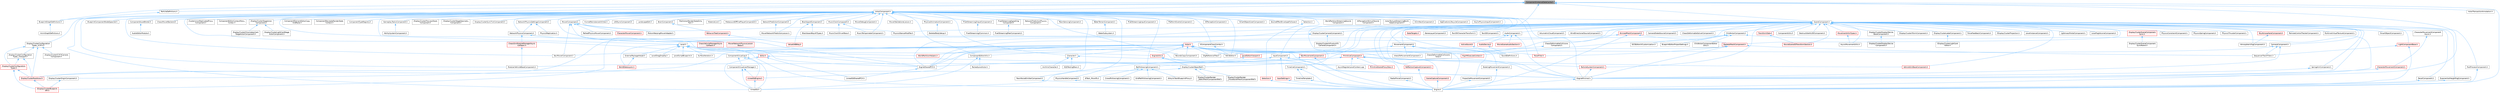 digraph "ComponentInstanceDataCache.h"
{
 // INTERACTIVE_SVG=YES
 // LATEX_PDF_SIZE
  bgcolor="transparent";
  edge [fontname=Helvetica,fontsize=10,labelfontname=Helvetica,labelfontsize=10];
  node [fontname=Helvetica,fontsize=10,shape=box,height=0.2,width=0.4];
  Node1 [id="Node000001",label="ComponentInstanceDataCache.h",height=0.2,width=0.4,color="gray40", fillcolor="grey60", style="filled", fontcolor="black",tooltip=" "];
  Node1 -> Node2 [id="edge1_Node000001_Node000002",dir="back",color="steelblue1",style="solid",tooltip=" "];
  Node2 [id="Node000002",label="ActorComponent.h",height=0.2,width=0.4,color="grey40", fillcolor="white", style="filled",URL="$da/db1/ActorComponent_8h.html",tooltip=" "];
  Node2 -> Node3 [id="edge2_Node000002_Node000003",dir="back",color="steelblue1",style="solid",tooltip=" "];
  Node3 [id="Node000003",label="AIPerceptionComponent.h",height=0.2,width=0.4,color="grey40", fillcolor="white", style="filled",URL="$d6/d0a/AIPerceptionComponent_8h.html",tooltip=" "];
  Node2 -> Node4 [id="edge3_Node000002_Node000004",dir="back",color="steelblue1",style="solid",tooltip=" "];
  Node4 [id="Node000004",label="AIPerceptionStimuliSource\lComponent.h",height=0.2,width=0.4,color="grey40", fillcolor="white", style="filled",URL="$df/da3/AIPerceptionStimuliSourceComponent_8h.html",tooltip=" "];
  Node2 -> Node5 [id="edge4_Node000002_Node000005",dir="back",color="steelblue1",style="solid",tooltip=" "];
  Node5 [id="Node000005",label="ActorTextureStreamingBuild\lDataComponent.h",height=0.2,width=0.4,color="grey40", fillcolor="white", style="filled",URL="$d2/d6d/ActorTextureStreamingBuildDataComponent_8h.html",tooltip=" "];
  Node2 -> Node6 [id="edge5_Node000002_Node000006",dir="back",color="steelblue1",style="solid",tooltip=" "];
  Node6 [id="Node000006",label="AnimNextComponent.h",height=0.2,width=0.4,color="grey40", fillcolor="white", style="filled",URL="$d2/d67/AnimNextComponent_8h.html",tooltip=" "];
  Node2 -> Node7 [id="edge6_Node000002_Node000007",dir="back",color="steelblue1",style="solid",tooltip=" "];
  Node7 [id="Node000007",label="ApplicationLifecycleComponent.h",height=0.2,width=0.4,color="grey40", fillcolor="white", style="filled",URL="$de/db6/ApplicationLifecycleComponent_8h.html",tooltip=" "];
  Node2 -> Node8 [id="edge7_Node000002_Node000008",dir="back",color="steelblue1",style="solid",tooltip=" "];
  Node8 [id="Node000008",label="AsyncPhysicsInputComponent.h",height=0.2,width=0.4,color="grey40", fillcolor="white", style="filled",URL="$da/d20/AsyncPhysicsInputComponent_8h.html",tooltip=" "];
  Node2 -> Node9 [id="edge8_Node000002_Node000009",dir="back",color="steelblue1",style="solid",tooltip=" "];
  Node9 [id="Node000009",label="BlackboardComponent.h",height=0.2,width=0.4,color="grey40", fillcolor="white", style="filled",URL="$d9/d2d/BlackboardComponent_8h.html",tooltip=" "];
  Node9 -> Node10 [id="edge9_Node000009_Node000010",dir="back",color="steelblue1",style="solid",tooltip=" "];
  Node10 [id="Node000010",label="BlackboardKeyAllTypes.h",height=0.2,width=0.4,color="grey40", fillcolor="white", style="filled",URL="$d5/d34/BlackboardKeyAllTypes_8h.html",tooltip=" "];
  Node9 -> Node11 [id="edge10_Node000009_Node000011",dir="back",color="steelblue1",style="solid",tooltip=" "];
  Node11 [id="Node000011",label="ValueOrBBKey.h",height=0.2,width=0.4,color="red", fillcolor="#FFF0F0", style="filled",URL="$d4/d32/ValueOrBBKey_8h.html",tooltip=" "];
  Node2 -> Node35 [id="edge11_Node000002_Node000035",dir="back",color="steelblue1",style="solid",tooltip=" "];
  Node35 [id="Node000035",label="BlueprintComponentNodeSpawner.h",height=0.2,width=0.4,color="grey40", fillcolor="white", style="filled",URL="$d2/d98/BlueprintComponentNodeSpawner_8h.html",tooltip=" "];
  Node2 -> Node36 [id="edge12_Node000002_Node000036",dir="back",color="steelblue1",style="solid",tooltip=" "];
  Node36 [id="Node000036",label="BlueprintGraphDefinitions.h",height=0.2,width=0.4,color="grey40", fillcolor="white", style="filled",URL="$d7/d5e/BlueprintGraphDefinitions_8h.html",tooltip=" "];
  Node36 -> Node37 [id="edge13_Node000036_Node000037",dir="back",color="steelblue1",style="solid",tooltip=" "];
  Node37 [id="Node000037",label="AnimGraphDefinitions.h",height=0.2,width=0.4,color="grey40", fillcolor="white", style="filled",URL="$d9/d78/AnimGraphDefinitions_8h.html",tooltip=" "];
  Node2 -> Node38 [id="edge14_Node000002_Node000038",dir="back",color="steelblue1",style="solid",tooltip=" "];
  Node38 [id="Node000038",label="BoundsCopyComponent.h",height=0.2,width=0.4,color="grey40", fillcolor="white", style="filled",URL="$d2/d10/BoundsCopyComponent_8h.html",tooltip=" "];
  Node2 -> Node39 [id="edge15_Node000002_Node000039",dir="back",color="steelblue1",style="solid",tooltip=" "];
  Node39 [id="Node000039",label="BrainComponent.h",height=0.2,width=0.4,color="grey40", fillcolor="white", style="filled",URL="$d6/dc0/BrainComponent_8h.html",tooltip=" "];
  Node39 -> Node40 [id="edge16_Node000039_Node000040",dir="back",color="steelblue1",style="solid",tooltip=" "];
  Node40 [id="Node000040",label="BehaviorTreeComponent.h",height=0.2,width=0.4,color="red", fillcolor="#FFF0F0", style="filled",URL="$dc/d7b/BehaviorTreeComponent_8h.html",tooltip=" "];
  Node40 -> Node11 [id="edge17_Node000040_Node000011",dir="back",color="steelblue1",style="solid",tooltip=" "];
  Node2 -> Node68 [id="edge18_Node000002_Node000068",dir="back",color="steelblue1",style="solid",tooltip=" "];
  Node68 [id="Node000068",label="ChaosMoverBackend.h",height=0.2,width=0.4,color="grey40", fillcolor="white", style="filled",URL="$de/d0f/ChaosMoverBackend_8h.html",tooltip=" "];
  Node2 -> Node69 [id="edge19_Node000002_Node000069",dir="back",color="steelblue1",style="solid",tooltip=" "];
  Node69 [id="Node000069",label="Character.h",height=0.2,width=0.4,color="grey40", fillcolor="white", style="filled",URL="$db/dc7/Character_8h.html",tooltip=" "];
  Node69 -> Node70 [id="edge20_Node000069_Node000070",dir="back",color="steelblue1",style="solid",tooltip=" "];
  Node70 [id="Node000070",label="ArchVisCharacter.h",height=0.2,width=0.4,color="grey40", fillcolor="white", style="filled",URL="$d3/d2b/ArchVisCharacter_8h.html",tooltip=" "];
  Node69 -> Node71 [id="edge21_Node000069_Node000071",dir="back",color="steelblue1",style="solid",tooltip=" "];
  Node71 [id="Node000071",label="EQSTestingPawn.h",height=0.2,width=0.4,color="grey40", fillcolor="white", style="filled",URL="$de/d48/EQSTestingPawn_8h.html",tooltip=" "];
  Node69 -> Node72 [id="edge22_Node000069_Node000072",dir="back",color="steelblue1",style="solid",tooltip=" "];
  Node72 [id="Node000072",label="EngineMinimal.h",height=0.2,width=0.4,color="grey40", fillcolor="white", style="filled",URL="$d0/d2c/EngineMinimal_8h.html",tooltip=" "];
  Node72 -> Node73 [id="edge23_Node000072_Node000073",dir="back",color="steelblue1",style="solid",tooltip=" "];
  Node73 [id="Node000073",label="Engine.h",height=0.2,width=0.4,color="grey40", fillcolor="white", style="filled",URL="$d1/d34/Public_2Engine_8h.html",tooltip=" "];
  Node2 -> Node74 [id="edge24_Node000002_Node000074",dir="back",color="steelblue1",style="solid",tooltip=" "];
  Node74 [id="Node000074",label="ClusterUnionReplicatedProxy\lComponent.h",height=0.2,width=0.4,color="grey40", fillcolor="white", style="filled",URL="$da/d2c/ClusterUnionReplicatedProxyComponent_8h.html",tooltip=" "];
  Node2 -> Node75 [id="edge25_Node000002_Node000075",dir="back",color="steelblue1",style="solid",tooltip=" "];
  Node75 [id="Node000075",label="ComponentAssetBroker.h",height=0.2,width=0.4,color="grey40", fillcolor="white", style="filled",URL="$da/ddd/ComponentAssetBroker_8h.html",tooltip=" "];
  Node75 -> Node76 [id="edge26_Node000075_Node000076",dir="back",color="steelblue1",style="solid",tooltip=" "];
  Node76 [id="Node000076",label="AudioEditorModule.h",height=0.2,width=0.4,color="grey40", fillcolor="white", style="filled",URL="$d4/d28/AudioEditorModule_8h.html",tooltip=" "];
  Node2 -> Node77 [id="edge27_Node000002_Node000077",dir="back",color="steelblue1",style="solid",tooltip=" "];
  Node77 [id="Node000077",label="ComponentEditorContextMenu\lContex.h",height=0.2,width=0.4,color="grey40", fillcolor="white", style="filled",URL="$db/d71/ComponentEditorContextMenuContex_8h.html",tooltip=" "];
  Node2 -> Node78 [id="edge28_Node000002_Node000078",dir="back",color="steelblue1",style="solid",tooltip=" "];
  Node78 [id="Node000078",label="ComponentEditorUtils.h",height=0.2,width=0.4,color="grey40", fillcolor="white", style="filled",URL="$d0/d4b/ComponentEditorUtils_8h.html",tooltip=" "];
  Node78 -> Node79 [id="edge29_Node000078_Node000079",dir="back",color="steelblue1",style="solid",tooltip=" "];
  Node79 [id="Node000079",label="PackedLevelActor.h",height=0.2,width=0.4,color="grey40", fillcolor="white", style="filled",URL="$d7/dfa/PackedLevelActor_8h.html",tooltip=" "];
  Node78 -> Node80 [id="edge30_Node000078_Node000080",dir="back",color="steelblue1",style="solid",tooltip=" "];
  Node80 [id="Node000080",label="UnrealEd.h",height=0.2,width=0.4,color="grey40", fillcolor="white", style="filled",URL="$d2/d5f/UnrealEd_8h.html",tooltip=" "];
  Node2 -> Node81 [id="edge31_Node000002_Node000081",dir="back",color="steelblue1",style="solid",tooltip=" "];
  Node81 [id="Node000081",label="ComponentElementEditorCopy\lAndPaste.h",height=0.2,width=0.4,color="grey40", fillcolor="white", style="filled",URL="$da/d37/ComponentElementEditorCopyAndPaste_8h.html",tooltip=" "];
  Node2 -> Node82 [id="edge32_Node000002_Node000082",dir="back",color="steelblue1",style="solid",tooltip=" "];
  Node82 [id="Node000082",label="ComponentRecreateRenderState\lContext.h",height=0.2,width=0.4,color="grey40", fillcolor="white", style="filled",URL="$de/dd0/ComponentRecreateRenderStateContext_8h.html",tooltip=" "];
  Node2 -> Node83 [id="edge33_Node000002_Node000083",dir="back",color="steelblue1",style="solid",tooltip=" "];
  Node83 [id="Node000083",label="ComponentTypeRegistry.h",height=0.2,width=0.4,color="grey40", fillcolor="white", style="filled",URL="$dd/d81/ComponentTypeRegistry_8h.html",tooltip=" "];
  Node2 -> Node84 [id="edge34_Node000002_Node000084",dir="back",color="steelblue1",style="solid",tooltip=" "];
  Node84 [id="Node000084",label="ComponentVisualizer.h",height=0.2,width=0.4,color="grey40", fillcolor="white", style="filled",URL="$d3/d9b/ComponentVisualizer_8h.html",tooltip=" "];
  Node84 -> Node85 [id="edge35_Node000084_Node000085",dir="back",color="steelblue1",style="solid",tooltip=" "];
  Node85 [id="Node000085",label="ComponentVisualizerManager.h",height=0.2,width=0.4,color="grey40", fillcolor="white", style="filled",URL="$d5/d81/ComponentVisualizerManager_8h.html",tooltip=" "];
  Node85 -> Node80 [id="edge36_Node000085_Node000080",dir="back",color="steelblue1",style="solid",tooltip=" "];
  Node85 -> Node86 [id="edge37_Node000085_Node000086",dir="back",color="steelblue1",style="solid",tooltip=" "];
  Node86 [id="Node000086",label="UnrealEdEngine.h",height=0.2,width=0.4,color="red", fillcolor="#FFF0F0", style="filled",URL="$d2/d51/UnrealEdEngine_8h.html",tooltip=" "];
  Node86 -> Node80 [id="edge38_Node000086_Node000080",dir="back",color="steelblue1",style="solid",tooltip=" "];
  Node84 -> Node80 [id="edge39_Node000084_Node000080",dir="back",color="steelblue1",style="solid",tooltip=" "];
  Node84 -> Node86 [id="edge40_Node000084_Node000086",dir="back",color="steelblue1",style="solid",tooltip=" "];
  Node2 -> Node88 [id="edge41_Node000002_Node000088",dir="back",color="steelblue1",style="solid",tooltip=" "];
  Node88 [id="Node000088",label="DisplayClusterConfiguration\lTypes_ICVFX.h",height=0.2,width=0.4,color="grey40", fillcolor="white", style="filled",URL="$d3/dc4/DisplayClusterConfigurationTypes__ICVFX_8h.html",tooltip=" "];
  Node88 -> Node89 [id="edge42_Node000088_Node000089",dir="back",color="steelblue1",style="solid",tooltip=" "];
  Node89 [id="Node000089",label="DisplayClusterConfiguration\lTypes.h",height=0.2,width=0.4,color="red", fillcolor="#FFF0F0", style="filled",URL="$d5/dc6/DisplayClusterConfigurationTypes_8h.html",tooltip=" "];
  Node89 -> Node94 [id="edge43_Node000089_Node000094",dir="back",color="steelblue1",style="solid",tooltip=" "];
  Node94 [id="Node000094",label="DisplayClusterRootActor.h",height=0.2,width=0.4,color="red", fillcolor="#FFF0F0", style="filled",URL="$d0/d41/DisplayClusterRootActor_8h.html",tooltip=" "];
  Node94 -> Node97 [id="edge44_Node000094_Node000097",dir="back",color="steelblue1",style="solid",tooltip=" "];
  Node97 [id="Node000097",label="IDisplayClusterBlueprint\lAPI.h",height=0.2,width=0.4,color="red", fillcolor="#FFF0F0", style="filled",URL="$d6/dd6/IDisplayClusterBlueprintAPI_8h.html",tooltip=" "];
  Node89 -> Node97 [id="edge45_Node000089_Node000097",dir="back",color="steelblue1",style="solid",tooltip=" "];
  Node88 -> Node99 [id="edge46_Node000088_Node000099",dir="back",color="steelblue1",style="solid",tooltip=" "];
  Node99 [id="Node000099",label="DisplayClusterConfiguration\lTypes_Viewport.h",height=0.2,width=0.4,color="grey40", fillcolor="white", style="filled",URL="$d1/d6b/DisplayClusterConfigurationTypes__Viewport_8h.html",tooltip=" "];
  Node99 -> Node89 [id="edge47_Node000099_Node000089",dir="back",color="steelblue1",style="solid",tooltip=" "];
  Node99 -> Node94 [id="edge48_Node000099_Node000094",dir="back",color="steelblue1",style="solid",tooltip=" "];
  Node88 -> Node100 [id="edge49_Node000088_Node000100",dir="back",color="steelblue1",style="solid",tooltip=" "];
  Node100 [id="Node000100",label="DisplayClusterICVFXCamera\lComponent.h",height=0.2,width=0.4,color="grey40", fillcolor="white", style="filled",URL="$d9/de0/DisplayClusterICVFXCameraComponent_8h.html",tooltip=" "];
  Node88 -> Node94 [id="edge50_Node000088_Node000094",dir="back",color="steelblue1",style="solid",tooltip=" "];
  Node2 -> Node101 [id="edge51_Node000002_Node000101",dir="back",color="steelblue1",style="solid",tooltip=" "];
  Node101 [id="Node000101",label="DisplayClusterPreviewShare\lComponent.h",height=0.2,width=0.4,color="grey40", fillcolor="white", style="filled",URL="$d0/d2c/DisplayClusterPreviewShareComponent_8h.html",tooltip=" "];
  Node2 -> Node102 [id="edge52_Node000002_Node000102",dir="back",color="steelblue1",style="solid",tooltip=" "];
  Node102 [id="Node000102",label="DisplayClusterStageActor\lComponent.h",height=0.2,width=0.4,color="grey40", fillcolor="white", style="filled",URL="$d6/d98/DisplayClusterStageActorComponent_8h.html",tooltip=" "];
  Node102 -> Node103 [id="edge53_Node000102_Node000103",dir="back",color="steelblue1",style="solid",tooltip=" "];
  Node103 [id="Node000103",label="DisplayClusterChromakeyCard\lStageActorComponent.h",height=0.2,width=0.4,color="grey40", fillcolor="white", style="filled",URL="$db/dbc/DisplayClusterChromakeyCardStageActorComponent_8h.html",tooltip=" "];
  Node102 -> Node104 [id="edge54_Node000102_Node000104",dir="back",color="steelblue1",style="solid",tooltip=" "];
  Node104 [id="Node000104",label="DisplayClusterLightCardStage\lActorComponent.h",height=0.2,width=0.4,color="grey40", fillcolor="white", style="filled",URL="$d0/db9/DisplayClusterLightCardStageActorComponent_8h.html",tooltip=" "];
  Node2 -> Node105 [id="edge55_Node000002_Node000105",dir="back",color="steelblue1",style="solid",tooltip=" "];
  Node105 [id="Node000105",label="DisplayClusterStageGeometry\lComponent.h",height=0.2,width=0.4,color="grey40", fillcolor="white", style="filled",URL="$d2/df3/DisplayClusterStageGeometryComponent_8h.html",tooltip=" "];
  Node2 -> Node106 [id="edge56_Node000002_Node000106",dir="back",color="steelblue1",style="solid",tooltip=" "];
  Node106 [id="Node000106",label="DisplayClusterSyncTickComponent.h",height=0.2,width=0.4,color="grey40", fillcolor="white", style="filled",URL="$d5/d00/DisplayClusterSyncTickComponent_8h.html",tooltip=" "];
  Node2 -> Node107 [id="edge57_Node000002_Node000107",dir="back",color="steelblue1",style="solid",tooltip=" "];
  Node107 [id="Node000107",label="DlgReferenceTree.h",height=0.2,width=0.4,color="grey40", fillcolor="white", style="filled",URL="$db/dd3/DlgReferenceTree_8h.html",tooltip=" "];
  Node2 -> Node72 [id="edge58_Node000002_Node000072",dir="back",color="steelblue1",style="solid",tooltip=" "];
  Node2 -> Node108 [id="edge59_Node000002_Node000108",dir="back",color="steelblue1",style="solid",tooltip=" "];
  Node108 [id="Node000108",label="EngineSharedPCH.h",height=0.2,width=0.4,color="grey40", fillcolor="white", style="filled",URL="$dc/dbb/EngineSharedPCH_8h.html",tooltip=" "];
  Node108 -> Node109 [id="edge60_Node000108_Node000109",dir="back",color="steelblue1",style="solid",tooltip=" "];
  Node109 [id="Node000109",label="UnrealEdSharedPCH.h",height=0.2,width=0.4,color="grey40", fillcolor="white", style="filled",URL="$d1/de6/UnrealEdSharedPCH_8h.html",tooltip=" "];
  Node2 -> Node110 [id="edge61_Node000002_Node000110",dir="back",color="steelblue1",style="solid",tooltip=" "];
  Node110 [id="Node000110",label="GameplayTasksComponent.h",height=0.2,width=0.4,color="grey40", fillcolor="white", style="filled",URL="$d6/d36/GameplayTasksComponent_8h.html",tooltip=" "];
  Node110 -> Node111 [id="edge62_Node000110_Node000111",dir="back",color="steelblue1",style="solid",tooltip=" "];
  Node111 [id="Node000111",label="AbilitySystemComponent.h",height=0.2,width=0.4,color="grey40", fillcolor="white", style="filled",URL="$d0/da3/AbilitySystemComponent_8h.html",tooltip=" "];
  Node2 -> Node112 [id="edge63_Node000002_Node000112",dir="back",color="steelblue1",style="solid",tooltip=" "];
  Node112 [id="Node000112",label="InputComponent.h",height=0.2,width=0.4,color="grey40", fillcolor="white", style="filled",URL="$d4/de7/InputComponent_8h.html",tooltip=" "];
  Node112 -> Node72 [id="edge64_Node000112_Node000072",dir="back",color="steelblue1",style="solid",tooltip=" "];
  Node112 -> Node108 [id="edge65_Node000112_Node000108",dir="back",color="steelblue1",style="solid",tooltip=" "];
  Node112 -> Node113 [id="edge66_Node000112_Node000113",dir="back",color="steelblue1",style="solid",tooltip=" "];
  Node113 [id="Node000113",label="InputSettings.h",height=0.2,width=0.4,color="red", fillcolor="#FFF0F0", style="filled",URL="$da/d88/InputSettings_8h.html",tooltip=" "];
  Node113 -> Node73 [id="edge67_Node000113_Node000073",dir="back",color="steelblue1",style="solid",tooltip=" "];
  Node2 -> Node116 [id="edge68_Node000002_Node000116",dir="back",color="steelblue1",style="solid",tooltip=" "];
  Node116 [id="Node000116",label="KismetReinstanceUtilities.h",height=0.2,width=0.4,color="grey40", fillcolor="white", style="filled",URL="$d4/dae/KismetReinstanceUtilities_8h.html",tooltip=" "];
  Node2 -> Node117 [id="edge69_Node000002_Node000117",dir="back",color="steelblue1",style="solid",tooltip=" "];
  Node117 [id="Node000117",label="LODSyncComponent.h",height=0.2,width=0.4,color="grey40", fillcolor="white", style="filled",URL="$d0/dbf/LODSyncComponent_8h.html",tooltip=" "];
  Node2 -> Node118 [id="edge70_Node000002_Node000118",dir="back",color="steelblue1",style="solid",tooltip=" "];
  Node118 [id="Node000118",label="LandscapeEdit.h",height=0.2,width=0.4,color="grey40", fillcolor="white", style="filled",URL="$df/d61/LandscapeEdit_8h.html",tooltip=" "];
  Node2 -> Node119 [id="edge71_Node000002_Node000119",dir="back",color="steelblue1",style="solid",tooltip=" "];
  Node119 [id="Node000119",label="Level.h",height=0.2,width=0.4,color="grey40", fillcolor="white", style="filled",URL="$d9/da2/Level_8h.html",tooltip=" "];
  Node119 -> Node120 [id="edge72_Node000119_Node000120",dir="back",color="steelblue1",style="solid",tooltip=" "];
  Node120 [id="Node000120",label="AsyncRegisterLevelContext.cpp",height=0.2,width=0.4,color="grey40", fillcolor="white", style="filled",URL="$da/df8/AsyncRegisterLevelContext_8cpp.html",tooltip=" "];
  Node119 -> Node121 [id="edge73_Node000119_Node000121",dir="back",color="steelblue1",style="solid",tooltip=" "];
  Node121 [id="Node000121",label="Editor.h",height=0.2,width=0.4,color="red", fillcolor="#FFF0F0", style="filled",URL="$de/d6e/Editor_8h.html",tooltip=" "];
  Node121 -> Node218 [id="edge74_Node000121_Node000218",dir="back",color="steelblue1",style="solid",tooltip=" "];
  Node218 [id="Node000218",label="DisplayClusterObjectRef.h",height=0.2,width=0.4,color="grey40", fillcolor="white", style="filled",URL="$d9/d87/DisplayClusterObjectRef_8h.html",tooltip=" "];
  Node218 -> Node219 [id="edge75_Node000218_Node000219",dir="back",color="steelblue1",style="solid",tooltip=" "];
  Node219 [id="Node000219",label="DisplayClusterRender\l_ProceduralMeshComponentRef.h",height=0.2,width=0.4,color="grey40", fillcolor="white", style="filled",URL="$da/dbe/DisplayClusterRender__ProceduralMeshComponentRef_8h.html",tooltip=" "];
  Node218 -> Node220 [id="edge76_Node000218_Node000220",dir="back",color="steelblue1",style="solid",tooltip=" "];
  Node220 [id="Node000220",label="DisplayClusterRender\l_StaticMeshComponentRef.h",height=0.2,width=0.4,color="grey40", fillcolor="white", style="filled",URL="$dd/d84/DisplayClusterRender__StaticMeshComponentRef_8h.html",tooltip=" "];
  Node218 -> Node94 [id="edge77_Node000218_Node000094",dir="back",color="steelblue1",style="solid",tooltip=" "];
  Node121 -> Node80 [id="edge78_Node000121_Node000080",dir="back",color="steelblue1",style="solid",tooltip=" "];
  Node121 -> Node109 [id="edge79_Node000121_Node000109",dir="back",color="steelblue1",style="solid",tooltip=" "];
  Node119 -> Node73 [id="edge80_Node000119_Node000073",dir="back",color="steelblue1",style="solid",tooltip=" "];
  Node119 -> Node108 [id="edge81_Node000119_Node000108",dir="back",color="steelblue1",style="solid",tooltip=" "];
  Node119 -> Node348 [id="edge82_Node000119_Node000348",dir="back",color="steelblue1",style="solid",tooltip=" "];
  Node348 [id="Node000348",label="EngineUtils.h",height=0.2,width=0.4,color="red", fillcolor="#FFF0F0", style="filled",URL="$d4/d61/EngineUtils_8h.html",tooltip=" "];
  Node348 -> Node218 [id="edge83_Node000348_Node000218",dir="back",color="steelblue1",style="solid",tooltip=" "];
  Node348 -> Node73 [id="edge84_Node000348_Node000073",dir="back",color="steelblue1",style="solid",tooltip=" "];
  Node119 -> Node355 [id="edge85_Node000119_Node000355",dir="back",color="steelblue1",style="solid",tooltip=" "];
  Node355 [id="Node000355",label="ExternalPackageHelper.h",height=0.2,width=0.4,color="grey40", fillcolor="white", style="filled",URL="$d3/d2f/ExternalPackageHelper_8h.html",tooltip=" "];
  Node355 -> Node356 [id="edge86_Node000355_Node000356",dir="back",color="steelblue1",style="solid",tooltip=" "];
  Node356 [id="Node000356",label="WorldDataLayers.h",height=0.2,width=0.4,color="red", fillcolor="#FFF0F0", style="filled",URL="$d1/d1d/WorldDataLayers_8h.html",tooltip=" "];
  Node119 -> Node357 [id="edge87_Node000119_Node000357",dir="back",color="steelblue1",style="solid",tooltip=" "];
  Node357 [id="Node000357",label="LevelDragDropOp.h",height=0.2,width=0.4,color="grey40", fillcolor="white", style="filled",URL="$dc/da5/LevelDragDropOp_8h.html",tooltip=" "];
  Node119 -> Node358 [id="edge88_Node000119_Node000358",dir="back",color="steelblue1",style="solid",tooltip=" "];
  Node358 [id="Node000358",label="LevelScriptBlueprint.h",height=0.2,width=0.4,color="grey40", fillcolor="white", style="filled",URL="$da/dfb/LevelScriptBlueprint_8h.html",tooltip=" "];
  Node119 -> Node359 [id="edge89_Node000119_Node000359",dir="back",color="steelblue1",style="solid",tooltip=" "];
  Node359 [id="Node000359",label="PrimitiveSceneProxyDesc.h",height=0.2,width=0.4,color="red", fillcolor="#FFF0F0", style="filled",URL="$d8/d20/PrimitiveSceneProxyDesc_8h.html",tooltip=" "];
  Node119 -> Node370 [id="edge90_Node000119_Node000370",dir="back",color="steelblue1",style="solid",tooltip=" "];
  Node370 [id="Node000370",label="SurfaceIterators.h",height=0.2,width=0.4,color="grey40", fillcolor="white", style="filled",URL="$da/de6/SurfaceIterators_8h.html",tooltip=" "];
  Node119 -> Node356 [id="edge91_Node000119_Node000356",dir="back",color="steelblue1",style="solid",tooltip=" "];
  Node119 -> Node371 [id="edge92_Node000119_Node000371",dir="back",color="steelblue1",style="solid",tooltip=" "];
  Node371 [id="Node000371",label="WorldPartitionHelpers.h",height=0.2,width=0.4,color="red", fillcolor="#FFF0F0", style="filled",URL="$d9/dff/WorldPartitionHelpers_8h.html",tooltip=" "];
  Node2 -> Node373 [id="edge93_Node000002_Node000373",dir="back",color="steelblue1",style="solid",tooltip=" "];
  Node373 [id="Node000373",label="MarkActorRenderStateDirty\lTask.h",height=0.2,width=0.4,color="grey40", fillcolor="white", style="filled",URL="$d0/d61/MarkActorRenderStateDirtyTask_8h.html",tooltip=" "];
  Node2 -> Node374 [id="edge94_Node000002_Node000374",dir="back",color="steelblue1",style="solid",tooltip=" "];
  Node374 [id="Node000374",label="MaterialList.h",height=0.2,width=0.4,color="grey40", fillcolor="white", style="filled",URL="$df/d0c/MaterialList_8h.html",tooltip=" "];
  Node2 -> Node375 [id="edge95_Node000002_Node000375",dir="back",color="steelblue1",style="solid",tooltip=" "];
  Node375 [id="Node000375",label="MetasoundOfflinePlayerComponent.h",height=0.2,width=0.4,color="grey40", fillcolor="white", style="filled",URL="$d8/d8f/MetasoundOfflinePlayerComponent_8h.html",tooltip=" "];
  Node2 -> Node376 [id="edge96_Node000002_Node000376",dir="back",color="steelblue1",style="solid",tooltip=" "];
  Node376 [id="Node000376",label="ModularVehicleBaseComponent.h",height=0.2,width=0.4,color="grey40", fillcolor="white", style="filled",URL="$d3/dc7/ModularVehicleBaseComponent_8h.html",tooltip=" "];
  Node2 -> Node377 [id="edge97_Node000002_Node000377",dir="back",color="steelblue1",style="solid",tooltip=" "];
  Node377 [id="Node000377",label="MovementComponent.h",height=0.2,width=0.4,color="grey40", fillcolor="white", style="filled",URL="$dd/dc8/MovementComponent_8h.html",tooltip=" "];
  Node377 -> Node73 [id="edge98_Node000377_Node000073",dir="back",color="steelblue1",style="solid",tooltip=" "];
  Node377 -> Node378 [id="edge99_Node000377_Node000378",dir="back",color="steelblue1",style="solid",tooltip=" "];
  Node378 [id="Node000378",label="InterpToMovementComponent.h",height=0.2,width=0.4,color="grey40", fillcolor="white", style="filled",URL="$db/d5e/InterpToMovementComponent_8h.html",tooltip=" "];
  Node377 -> Node379 [id="edge100_Node000377_Node000379",dir="back",color="steelblue1",style="solid",tooltip=" "];
  Node379 [id="Node000379",label="NavMovementComponent.h",height=0.2,width=0.4,color="red", fillcolor="#FFF0F0", style="filled",URL="$de/d97/NavMovementComponent_8h.html",tooltip=" "];
  Node379 -> Node73 [id="edge101_Node000379_Node000073",dir="back",color="steelblue1",style="solid",tooltip=" "];
  Node379 -> Node380 [id="edge102_Node000379_Node000380",dir="back",color="steelblue1",style="solid",tooltip=" "];
  Node380 [id="Node000380",label="PathFollowingComponent.h",height=0.2,width=0.4,color="grey40", fillcolor="white", style="filled",URL="$d5/d0b/PathFollowingComponent_8h.html",tooltip=" "];
  Node380 -> Node381 [id="edge103_Node000380_Node000381",dir="back",color="steelblue1",style="solid",tooltip=" "];
  Node381 [id="Node000381",label="AIAsyncTaskBlueprintProxy.h",height=0.2,width=0.4,color="grey40", fillcolor="white", style="filled",URL="$db/d07/AIAsyncTaskBlueprintProxy_8h.html",tooltip=" "];
  Node380 -> Node382 [id="edge104_Node000380_Node000382",dir="back",color="steelblue1",style="solid",tooltip=" "];
  Node382 [id="Node000382",label="AITask_MoveTo.h",height=0.2,width=0.4,color="grey40", fillcolor="white", style="filled",URL="$d4/dc4/AITask__MoveTo_8h.html",tooltip=" "];
  Node380 -> Node383 [id="edge105_Node000380_Node000383",dir="back",color="steelblue1",style="solid",tooltip=" "];
  Node383 [id="Node000383",label="CrowdFollowingComponent.h",height=0.2,width=0.4,color="grey40", fillcolor="white", style="filled",URL="$db/d23/CrowdFollowingComponent_8h.html",tooltip=" "];
  Node380 -> Node384 [id="edge106_Node000380_Node000384",dir="back",color="steelblue1",style="solid",tooltip=" "];
  Node384 [id="Node000384",label="GridPathFollowingComponent.h",height=0.2,width=0.4,color="grey40", fillcolor="white", style="filled",URL="$d9/d84/GridPathFollowingComponent_8h.html",tooltip=" "];
  Node377 -> Node402 [id="edge107_Node000377_Node000402",dir="back",color="steelblue1",style="solid",tooltip=" "];
  Node402 [id="Node000402",label="ProjectileMovementComponent.h",height=0.2,width=0.4,color="grey40", fillcolor="white", style="filled",URL="$dd/d2f/ProjectileMovementComponent_8h.html",tooltip=" "];
  Node402 -> Node73 [id="edge108_Node000402_Node000073",dir="back",color="steelblue1",style="solid",tooltip=" "];
  Node377 -> Node403 [id="edge109_Node000377_Node000403",dir="back",color="steelblue1",style="solid",tooltip=" "];
  Node403 [id="Node000403",label="RotatingMovementComponent.h",height=0.2,width=0.4,color="grey40", fillcolor="white", style="filled",URL="$da/db6/RotatingMovementComponent_8h.html",tooltip=" "];
  Node403 -> Node73 [id="edge110_Node000403_Node000073",dir="back",color="steelblue1",style="solid",tooltip=" "];
  Node2 -> Node404 [id="edge111_Node000002_Node000404",dir="back",color="steelblue1",style="solid",tooltip=" "];
  Node404 [id="Node000404",label="MoverComponent.h",height=0.2,width=0.4,color="grey40", fillcolor="white", style="filled",URL="$dc/d95/MoverComponent_8h.html",tooltip=" "];
  Node404 -> Node405 [id="edge112_Node000404_Node000405",dir="back",color="steelblue1",style="solid",tooltip=" "];
  Node405 [id="Node000405",label="CharacterMoverComponent.h",height=0.2,width=0.4,color="red", fillcolor="#FFF0F0", style="filled",URL="$d2/d92/CharacterMoverComponent_8h.html",tooltip=" "];
  Node404 -> Node408 [id="edge113_Node000404_Node000408",dir="back",color="steelblue1",style="solid",tooltip=" "];
  Node408 [id="Node000408",label="MotionWarpingMoverAdapter.h",height=0.2,width=0.4,color="grey40", fillcolor="white", style="filled",URL="$d2/dbb/MotionWarpingMoverAdapter_8h.html",tooltip=" "];
  Node404 -> Node399 [id="edge114_Node000404_Node000399",dir="back",color="steelblue1",style="solid",tooltip=" "];
  Node399 [id="Node000399",label="MoverNetworkPhysicsLiaison\lBase.h",height=0.2,width=0.4,color="red", fillcolor="#FFF0F0", style="filled",URL="$d6/d54/MoverNetworkPhysicsLiaisonBase_8h.html",tooltip=" "];
  Node404 -> Node409 [id="edge115_Node000404_Node000409",dir="back",color="steelblue1",style="solid",tooltip=" "];
  Node409 [id="Node000409",label="NavMoverComponent.h",height=0.2,width=0.4,color="grey40", fillcolor="white", style="filled",URL="$df/dbc/NavMoverComponent_8h.html",tooltip=" "];
  Node404 -> Node410 [id="edge116_Node000404_Node000410",dir="back",color="steelblue1",style="solid",tooltip=" "];
  Node410 [id="Node000410",label="PathedPhysicsMoverComponent.h",height=0.2,width=0.4,color="grey40", fillcolor="white", style="filled",URL="$d2/dea/PathedPhysicsMoverComponent_8h.html",tooltip=" "];
  Node404 -> Node411 [id="edge117_Node000404_Node000411",dir="back",color="steelblue1",style="solid",tooltip=" "];
  Node411 [id="Node000411",label="PhysicsStanceModifier.h",height=0.2,width=0.4,color="grey40", fillcolor="white", style="filled",URL="$dc/d04/PhysicsStanceModifier_8h.html",tooltip=" "];
  Node2 -> Node412 [id="edge118_Node000002_Node000412",dir="back",color="steelblue1",style="solid",tooltip=" "];
  Node412 [id="Node000412",label="MoverDebugComponent.h",height=0.2,width=0.4,color="grey40", fillcolor="white", style="filled",URL="$d8/d6c/MoverDebugComponent_8h.html",tooltip=" "];
  Node2 -> Node413 [id="edge119_Node000002_Node000413",dir="back",color="steelblue1",style="solid",tooltip=" "];
  Node413 [id="Node000413",label="MoverNetworkPredictionLiaison.h",height=0.2,width=0.4,color="grey40", fillcolor="white", style="filled",URL="$d3/da4/MoverNetworkPredictionLiaison_8h.html",tooltip=" "];
  Node2 -> Node414 [id="edge120_Node000002_Node000414",dir="back",color="steelblue1",style="solid",tooltip=" "];
  Node414 [id="Node000414",label="MoverStandaloneLiaison.h",height=0.2,width=0.4,color="grey40", fillcolor="white", style="filled",URL="$dd/d84/MoverStandaloneLiaison_8h.html",tooltip=" "];
  Node2 -> Node415 [id="edge121_Node000002_Node000415",dir="back",color="steelblue1",style="solid",tooltip=" "];
  Node415 [id="Node000415",label="MusicClockComponent.h",height=0.2,width=0.4,color="grey40", fillcolor="white", style="filled",URL="$dc/dd9/MusicClockComponent_8h.html",tooltip=" "];
  Node415 -> Node416 [id="edge122_Node000415_Node000416",dir="back",color="steelblue1",style="solid",tooltip=" "];
  Node416 [id="Node000416",label="MusicClockDriverBase.h",height=0.2,width=0.4,color="grey40", fillcolor="white", style="filled",URL="$d5/d9a/MusicClockDriverBase_8h.html",tooltip=" "];
  Node415 -> Node417 [id="edge123_Node000415_Node000417",dir="back",color="steelblue1",style="solid",tooltip=" "];
  Node417 [id="Node000417",label="MusicTempometerComponent.h",height=0.2,width=0.4,color="grey40", fillcolor="white", style="filled",URL="$d9/ddf/MusicTempometerComponent_8h.html",tooltip=" "];
  Node2 -> Node417 [id="edge124_Node000002_Node000417",dir="back",color="steelblue1",style="solid",tooltip=" "];
  Node2 -> Node409 [id="edge125_Node000002_Node000409",dir="back",color="steelblue1",style="solid",tooltip=" "];
  Node2 -> Node392 [id="edge126_Node000002_Node000392",dir="back",color="steelblue1",style="solid",tooltip=" "];
  Node392 [id="Node000392",label="NetworkPhysicsComponent.h",height=0.2,width=0.4,color="grey40", fillcolor="white", style="filled",URL="$d5/dcb/NetworkPhysicsComponent_8h.html",tooltip=" "];
  Node392 -> Node393 [id="edge127_Node000392_Node000393",dir="back",color="steelblue1",style="solid",tooltip=" "];
  Node393 [id="Node000393",label="ChaosSimModuleManagerAsync\lCallback.h",height=0.2,width=0.4,color="red", fillcolor="#FFF0F0", style="filled",URL="$d7/dd0/ChaosSimModuleManagerAsyncCallback_8h.html",tooltip=" "];
  Node393 -> Node376 [id="edge128_Node000393_Node000376",dir="back",color="steelblue1",style="solid",tooltip=" "];
  Node392 -> Node397 [id="edge129_Node000392_Node000397",dir="back",color="steelblue1",style="solid",tooltip=" "];
  Node397 [id="Node000397",label="ChaosVehicleManagerAsync\lCallback.h",height=0.2,width=0.4,color="red", fillcolor="#FFF0F0", style="filled",URL="$d4/dea/ChaosVehicleManagerAsyncCallback_8h.html",tooltip=" "];
  Node392 -> Node399 [id="edge130_Node000392_Node000399",dir="back",color="steelblue1",style="solid",tooltip=" "];
  Node2 -> Node418 [id="edge131_Node000002_Node000418",dir="back",color="steelblue1",style="solid",tooltip=" "];
  Node418 [id="Node000418",label="NetworkPhysicsSettingsComponent.h",height=0.2,width=0.4,color="grey40", fillcolor="white", style="filled",URL="$dc/dea/NetworkPhysicsSettingsComponent_8h.html",tooltip=" "];
  Node418 -> Node392 [id="edge132_Node000418_Node000392",dir="back",color="steelblue1",style="solid",tooltip=" "];
  Node418 -> Node419 [id="edge133_Node000418_Node000419",dir="back",color="steelblue1",style="solid",tooltip=" "];
  Node419 [id="Node000419",label="PhysicsReplication.h",height=0.2,width=0.4,color="grey40", fillcolor="white", style="filled",URL="$dc/d56/PhysicsReplication_8h.html",tooltip=" "];
  Node2 -> Node420 [id="edge134_Node000002_Node000420",dir="back",color="steelblue1",style="solid",tooltip=" "];
  Node420 [id="Node000420",label="NetworkPredictionComponent.h",height=0.2,width=0.4,color="grey40", fillcolor="white", style="filled",URL="$d9/d97/NetworkPredictionComponent_8h.html",tooltip=" "];
  Node420 -> Node413 [id="edge135_Node000420_Node000413",dir="back",color="steelblue1",style="solid",tooltip=" "];
  Node2 -> Node421 [id="edge136_Node000002_Node000421",dir="back",color="steelblue1",style="solid",tooltip=" "];
  Node421 [id="Node000421",label="NetworkPredictionPhysics\lComponent.h",height=0.2,width=0.4,color="grey40", fillcolor="white", style="filled",URL="$d1/d6b/NetworkPredictionPhysicsComponent_8h.html",tooltip=" "];
  Node2 -> Node380 [id="edge137_Node000002_Node000380",dir="back",color="steelblue1",style="solid",tooltip=" "];
  Node2 -> Node422 [id="edge138_Node000002_Node000422",dir="back",color="steelblue1",style="solid",tooltip=" "];
  Node422 [id="Node000422",label="PawnNoiseEmitterComponent.h",height=0.2,width=0.4,color="grey40", fillcolor="white", style="filled",URL="$de/d71/PawnNoiseEmitterComponent_8h.html",tooltip=" "];
  Node422 -> Node73 [id="edge139_Node000422_Node000073",dir="back",color="steelblue1",style="solid",tooltip=" "];
  Node2 -> Node423 [id="edge140_Node000002_Node000423",dir="back",color="steelblue1",style="solid",tooltip=" "];
  Node423 [id="Node000423",label="PawnSensingComponent.h",height=0.2,width=0.4,color="grey40", fillcolor="white", style="filled",URL="$d0/d30/PawnSensingComponent_8h.html",tooltip=" "];
  Node2 -> Node424 [id="edge141_Node000002_Node000424",dir="back",color="steelblue1",style="solid",tooltip=" "];
  Node424 [id="Node000424",label="PhysicalAnimationComponent.h",height=0.2,width=0.4,color="grey40", fillcolor="white", style="filled",URL="$de/d7f/PhysicalAnimationComponent_8h.html",tooltip=" "];
  Node424 -> Node425 [id="edge142_Node000424_Node000425",dir="back",color="steelblue1",style="solid",tooltip=" "];
  Node425 [id="Node000425",label="SkeletalBodySetup.h",height=0.2,width=0.4,color="grey40", fillcolor="white", style="filled",URL="$dc/dbc/SkeletalBodySetup_8h.html",tooltip=" "];
  Node2 -> Node426 [id="edge143_Node000002_Node000426",dir="back",color="steelblue1",style="solid",tooltip=" "];
  Node426 [id="Node000426",label="PhysicsHandleComponent.h",height=0.2,width=0.4,color="grey40", fillcolor="white", style="filled",URL="$d5/dd0/PhysicsHandleComponent_8h.html",tooltip=" "];
  Node426 -> Node73 [id="edge144_Node000426_Node000073",dir="back",color="steelblue1",style="solid",tooltip=" "];
  Node2 -> Node427 [id="edge145_Node000002_Node000427",dir="back",color="steelblue1",style="solid",tooltip=" "];
  Node427 [id="Node000427",label="PixelStreaming2InputComponent.h",height=0.2,width=0.4,color="grey40", fillcolor="white", style="filled",URL="$da/dda/PixelStreaming2InputComponent_8h.html",tooltip=" "];
  Node427 -> Node428 [id="edge146_Node000427_Node000428",dir="back",color="steelblue1",style="solid",tooltip=" "];
  Node428 [id="Node000428",label="PixelStreaming2Common.h",height=0.2,width=0.4,color="grey40", fillcolor="white", style="filled",URL="$d1/d1e/PixelStreaming2Common_8h.html",tooltip=" "];
  Node2 -> Node429 [id="edge147_Node000002_Node000429",dir="back",color="steelblue1",style="solid",tooltip=" "];
  Node429 [id="Node000429",label="PixelStreamingInputComponent.h",height=0.2,width=0.4,color="grey40", fillcolor="white", style="filled",URL="$d5/d26/PixelStreamingInputComponent_8h.html",tooltip=" "];
  Node2 -> Node430 [id="edge148_Node000002_Node000430",dir="back",color="steelblue1",style="solid",tooltip=" "];
  Node430 [id="Node000430",label="PixelStreamingSignalling\lComponent.h",height=0.2,width=0.4,color="grey40", fillcolor="white", style="filled",URL="$df/d48/PixelStreamingSignallingComponent_8h.html",tooltip=" "];
  Node430 -> Node431 [id="edge149_Node000430_Node000431",dir="back",color="steelblue1",style="solid",tooltip=" "];
  Node431 [id="Node000431",label="PixelStreamingPeerComponent.h",height=0.2,width=0.4,color="grey40", fillcolor="white", style="filled",URL="$de/d4d/PixelStreamingPeerComponent_8h.html",tooltip=" "];
  Node2 -> Node432 [id="edge150_Node000002_Node000432",dir="back",color="steelblue1",style="solid",tooltip=" "];
  Node432 [id="Node000432",label="PlatformEventsComponent.h",height=0.2,width=0.4,color="grey40", fillcolor="white", style="filled",URL="$d7/db9/PlatformEventsComponent_8h.html",tooltip=" "];
  Node2 -> Node433 [id="edge151_Node000002_Node000433",dir="back",color="steelblue1",style="solid",tooltip=" "];
  Node433 [id="Node000433",label="SComponentClassCombo.h",height=0.2,width=0.4,color="grey40", fillcolor="white", style="filled",URL="$dc/df2/SComponentClassCombo_8h.html",tooltip=" "];
  Node433 -> Node302 [id="edge152_Node000433_Node000302",dir="back",color="steelblue1",style="solid",tooltip=" "];
  Node302 [id="Node000302",label="SSCSEditor.h",height=0.2,width=0.4,color="grey40", fillcolor="white", style="filled",URL="$d0/d2e/SSCSEditor_8h.html",tooltip=" "];
  Node2 -> Node302 [id="edge153_Node000002_Node000302",dir="back",color="steelblue1",style="solid",tooltip=" "];
  Node2 -> Node434 [id="edge154_Node000002_Node000434",dir="back",color="steelblue1",style="solid",tooltip=" "];
  Node434 [id="Node000434",label="SceneComponent.h",height=0.2,width=0.4,color="grey40", fillcolor="white", style="filled",URL="$dd/de8/SceneComponent_8h.html",tooltip=" "];
  Node434 -> Node435 [id="edge155_Node000434_Node000435",dir="back",color="steelblue1",style="solid",tooltip=" "];
  Node435 [id="Node000435",label="AsyncMovementUtils.h",height=0.2,width=0.4,color="grey40", fillcolor="white", style="filled",URL="$d4/d3a/AsyncMovementUtils_8h.html",tooltip=" "];
  Node434 -> Node436 [id="edge156_Node000434_Node000436",dir="back",color="steelblue1",style="solid",tooltip=" "];
  Node436 [id="Node000436",label="AtmosphericFogComponent.h",height=0.2,width=0.4,color="grey40", fillcolor="white", style="filled",URL="$da/d15/AtmosphericFogComponent_8h.html",tooltip=" "];
  Node434 -> Node437 [id="edge157_Node000434_Node000437",dir="back",color="steelblue1",style="solid",tooltip=" "];
  Node437 [id="Node000437",label="AudioComponent.h",height=0.2,width=0.4,color="grey40", fillcolor="white", style="filled",URL="$d6/d67/AudioComponent_8h.html",tooltip=" "];
  Node437 -> Node438 [id="edge158_Node000437_Node000438",dir="back",color="steelblue1",style="solid",tooltip=" "];
  Node438 [id="Node000438",label="ActiveSound.h",height=0.2,width=0.4,color="red", fillcolor="#FFF0F0", style="filled",URL="$dc/d95/ActiveSound_8h.html",tooltip=" "];
  Node438 -> Node441 [id="edge159_Node000438_Node000441",dir="back",color="steelblue1",style="solid",tooltip=" "];
  Node441 [id="Node000441",label="SoundDefinitions.h",height=0.2,width=0.4,color="grey40", fillcolor="white", style="filled",URL="$d4/da9/SoundDefinitions_8h.html",tooltip=" "];
  Node437 -> Node440 [id="edge160_Node000437_Node000440",dir="back",color="steelblue1",style="solid",tooltip=" "];
  Node440 [id="Node000440",label="AudioDevice.h",height=0.2,width=0.4,color="red", fillcolor="#FFF0F0", style="filled",URL="$d7/ddb/AudioDevice_8h.html",tooltip=" "];
  Node440 -> Node441 [id="edge161_Node000440_Node000441",dir="back",color="steelblue1",style="solid",tooltip=" "];
  Node437 -> Node72 [id="edge162_Node000437_Node000072",dir="back",color="steelblue1",style="solid",tooltip=" "];
  Node437 -> Node444 [id="edge163_Node000437_Node000444",dir="back",color="steelblue1",style="solid",tooltip=" "];
  Node444 [id="Node000444",label="MovieSceneAudioSection.h",height=0.2,width=0.4,color="red", fillcolor="#FFF0F0", style="filled",URL="$da/d5f/MovieSceneAudioSection_8h.html",tooltip=" "];
  Node434 -> Node452 [id="edge164_Node000434_Node000452",dir="back",color="steelblue1",style="solid",tooltip=" "];
  Node452 [id="Node000452",label="CameraComponent.h",height=0.2,width=0.4,color="grey40", fillcolor="white", style="filled",URL="$dc/d7b/CameraComponent_8h.html",tooltip=" "];
  Node452 -> Node72 [id="edge165_Node000452_Node000072",dir="back",color="steelblue1",style="solid",tooltip=" "];
  Node452 -> Node236 [id="edge166_Node000452_Node000236",dir="back",color="steelblue1",style="solid",tooltip=" "];
  Node236 [id="Node000236",label="LevelEditorViewport.h",height=0.2,width=0.4,color="red", fillcolor="#FFF0F0", style="filled",URL="$d4/ddf/LevelEditorViewport_8h.html",tooltip=" "];
  Node236 -> Node80 [id="edge167_Node000236_Node000080",dir="back",color="steelblue1",style="solid",tooltip=" "];
  Node452 -> Node453 [id="edge168_Node000452_Node000453",dir="back",color="steelblue1",style="solid",tooltip=" "];
  Node453 [id="Node000453",label="SequencerTrackFilters.h",height=0.2,width=0.4,color="grey40", fillcolor="white", style="filled",URL="$df/d72/SequencerTrackFilters_8h.html",tooltip=" "];
  Node434 -> Node454 [id="edge169_Node000434_Node000454",dir="back",color="steelblue1",style="solid",tooltip=" "];
  Node454 [id="Node000454",label="CameraShakeSourceComponent.h",height=0.2,width=0.4,color="grey40", fillcolor="white", style="filled",URL="$d1/d5c/CameraShakeSourceComponent_8h.html",tooltip=" "];
  Node434 -> Node455 [id="edge170_Node000434_Node000455",dir="back",color="steelblue1",style="solid",tooltip=" "];
  Node455 [id="Node000455",label="ChaosDeformableCollisions\lComponent.h",height=0.2,width=0.4,color="grey40", fillcolor="white", style="filled",URL="$d3/da7/ChaosDeformableCollisionsComponent_8h.html",tooltip=" "];
  Node455 -> Node456 [id="edge171_Node000455_Node000456",dir="back",color="steelblue1",style="solid",tooltip=" "];
  Node456 [id="Node000456",label="ChaosDeformableCollisions\lActor.h",height=0.2,width=0.4,color="grey40", fillcolor="white", style="filled",URL="$d2/dce/ChaosDeformableCollisionsActor_8h.html",tooltip=" "];
  Node434 -> Node457 [id="edge172_Node000434_Node000457",dir="back",color="steelblue1",style="solid",tooltip=" "];
  Node457 [id="Node000457",label="ChaosDeformableSolverComponent.h",height=0.2,width=0.4,color="grey40", fillcolor="white", style="filled",URL="$dd/df6/ChaosDeformableSolverComponent_8h.html",tooltip=" "];
  Node434 -> Node458 [id="edge173_Node000434_Node000458",dir="back",color="steelblue1",style="solid",tooltip=" "];
  Node458 [id="Node000458",label="CharacterMovementComponent\lAsync.h",height=0.2,width=0.4,color="grey40", fillcolor="white", style="filled",URL="$d4/dde/CharacterMovementComponentAsync_8h.html",tooltip=" "];
  Node458 -> Node388 [id="edge174_Node000458_Node000388",dir="back",color="steelblue1",style="solid",tooltip=" "];
  Node388 [id="Node000388",label="CharacterMovementComponent.h",height=0.2,width=0.4,color="red", fillcolor="#FFF0F0", style="filled",URL="$d8/d84/CharacterMovementComponent_8h.html",tooltip=" "];
  Node388 -> Node72 [id="edge175_Node000388_Node000072",dir="back",color="steelblue1",style="solid",tooltip=" "];
  Node434 -> Node459 [id="edge176_Node000434_Node000459",dir="back",color="steelblue1",style="solid",tooltip=" "];
  Node459 [id="Node000459",label="ChildActorComponent.h",height=0.2,width=0.4,color="grey40", fillcolor="white", style="filled",URL="$d8/da3/ChildActorComponent_8h.html",tooltip=" "];
  Node459 -> Node460 [id="edge177_Node000459_Node000460",dir="back",color="steelblue1",style="solid",tooltip=" "];
  Node460 [id="Node000460",label="Actor.h",height=0.2,width=0.4,color="red", fillcolor="#FFF0F0", style="filled",URL="$d0/d43/Actor_8h.html",tooltip=" "];
  Node460 -> Node38 [id="edge178_Node000460_Node000038",dir="back",color="steelblue1",style="solid",tooltip=" "];
  Node460 -> Node456 [id="edge179_Node000460_Node000456",dir="back",color="steelblue1",style="solid",tooltip=" "];
  Node460 -> Node69 [id="edge180_Node000460_Node000069",dir="back",color="steelblue1",style="solid",tooltip=" "];
  Node460 -> Node78 [id="edge181_Node000460_Node000078",dir="back",color="steelblue1",style="solid",tooltip=" "];
  Node460 -> Node84 [id="edge182_Node000460_Node000084",dir="back",color="steelblue1",style="solid",tooltip=" "];
  Node460 -> Node94 [id="edge183_Node000460_Node000094",dir="back",color="steelblue1",style="solid",tooltip=" "];
  Node460 -> Node107 [id="edge184_Node000460_Node000107",dir="back",color="steelblue1",style="solid",tooltip=" "];
  Node460 -> Node72 [id="edge185_Node000460_Node000072",dir="back",color="steelblue1",style="solid",tooltip=" "];
  Node460 -> Node108 [id="edge186_Node000460_Node000108",dir="back",color="steelblue1",style="solid",tooltip=" "];
  Node460 -> Node348 [id="edge187_Node000460_Node000348",dir="back",color="steelblue1",style="solid",tooltip=" "];
  Node460 -> Node236 [id="edge188_Node000460_Node000236",dir="back",color="steelblue1",style="solid",tooltip=" "];
  Node460 -> Node379 [id="edge189_Node000460_Node000379",dir="back",color="steelblue1",style="solid",tooltip=" "];
  Node460 -> Node409 [id="edge190_Node000460_Node000409",dir="back",color="steelblue1",style="solid",tooltip=" "];
  Node460 -> Node631 [id="edge191_Node000460_Node000631",dir="back",color="steelblue1",style="solid",tooltip=" "];
  Node631 [id="Node000631",label="PrimitiveComponent.h",height=0.2,width=0.4,color="red", fillcolor="#FFF0F0", style="filled",URL="$df/d9f/PrimitiveComponent_8h.html",tooltip=" "];
  Node631 -> Node120 [id="edge192_Node000631_Node000120",dir="back",color="steelblue1",style="solid",tooltip=" "];
  Node631 -> Node72 [id="edge193_Node000631_Node000072",dir="back",color="steelblue1",style="solid",tooltip=" "];
  Node631 -> Node108 [id="edge194_Node000631_Node000108",dir="back",color="steelblue1",style="solid",tooltip=" "];
  Node631 -> Node376 [id="edge195_Node000631_Node000376",dir="back",color="steelblue1",style="solid",tooltip=" "];
  Node631 -> Node872 [id="edge196_Node000631_Node000872",dir="back",color="steelblue1",style="solid",tooltip=" "];
  Node872 [id="Node000872",label="ParticleSystemComponent.h",height=0.2,width=0.4,color="red", fillcolor="#FFF0F0", style="filled",URL="$d4/d17/ParticleSystemComponent_8h.html",tooltip=" "];
  Node872 -> Node72 [id="edge197_Node000872_Node000072",dir="back",color="steelblue1",style="solid",tooltip=" "];
  Node631 -> Node359 [id="edge198_Node000631_Node000359",dir="back",color="steelblue1",style="solid",tooltip=" "];
  Node631 -> Node907 [id="edge199_Node000631_Node000907",dir="back",color="steelblue1",style="solid",tooltip=" "];
  Node907 [id="Node000907",label="VehicleSimBaseComponent.h",height=0.2,width=0.4,color="red", fillcolor="#FFF0F0", style="filled",URL="$d3/db2/VehicleSimBaseComponent_8h.html",tooltip=" "];
  Node460 -> Node1249 [id="edge200_Node000460_Node001249",dir="back",color="steelblue1",style="solid",tooltip=" "];
  Node1249 [id="Node001249",label="RigVMExecuteContext.h",height=0.2,width=0.4,color="red", fillcolor="#FFF0F0", style="filled",URL="$d8/d0d/RigVMExecuteContext_8h.html",tooltip=" "];
  Node460 -> Node302 [id="edge201_Node000460_Node000302",dir="back",color="steelblue1",style="solid",tooltip=" "];
  Node460 -> Node783 [id="edge202_Node000460_Node000783",dir="back",color="steelblue1",style="solid",tooltip=" "];
  Node783 [id="Node000783",label="TraceFilter.h",height=0.2,width=0.4,color="red", fillcolor="#FFF0F0", style="filled",URL="$de/dc1/TraceFilter_8h.html",tooltip=" "];
  Node460 -> Node86 [id="edge203_Node000460_Node000086",dir="back",color="steelblue1",style="solid",tooltip=" "];
  Node460 -> Node371 [id="edge204_Node000460_Node000371",dir="back",color="steelblue1",style="solid",tooltip=" "];
  Node459 -> Node1747 [id="edge205_Node000459_Node001747",dir="back",color="steelblue1",style="solid",tooltip=" "];
  Node1747 [id="Node001747",label="BlueprintEditorProjectSettings.h",height=0.2,width=0.4,color="grey40", fillcolor="white", style="filled",URL="$dc/d77/BlueprintEditorProjectSettings_8h.html",tooltip=" "];
  Node459 -> Node1748 [id="edge206_Node000459_Node001748",dir="back",color="steelblue1",style="solid",tooltip=" "];
  Node1748 [id="Node001748",label="ChildActorComponentEditor\lUtils.h",height=0.2,width=0.4,color="grey40", fillcolor="white", style="filled",URL="$d9/dfc/ChildActorComponentEditorUtils_8h.html",tooltip=" "];
  Node459 -> Node73 [id="edge207_Node000459_Node000073",dir="back",color="steelblue1",style="solid",tooltip=" "];
  Node459 -> Node1749 [id="edge208_Node000459_Node001749",dir="back",color="steelblue1",style="solid",tooltip=" "];
  Node1749 [id="Node001749",label="ISCSEditorUICustomization.h",height=0.2,width=0.4,color="grey40", fillcolor="white", style="filled",URL="$de/d3e/ISCSEditorUICustomization_8h.html",tooltip=" "];
  Node434 -> Node1750 [id="edge209_Node000434_Node001750",dir="back",color="steelblue1",style="solid",tooltip=" "];
  Node1750 [id="Node001750",label="ComponentUtils.h",height=0.2,width=0.4,color="grey40", fillcolor="white", style="filled",URL="$d2/d9f/ComponentUtils_8h.html",tooltip=" "];
  Node434 -> Node1751 [id="edge210_Node000434_Node001751",dir="back",color="steelblue1",style="solid",tooltip=" "];
  Node1751 [id="Node001751",label="DecalComponent.h",height=0.2,width=0.4,color="grey40", fillcolor="white", style="filled",URL="$dc/d4d/DecalComponent_8h.html",tooltip=" "];
  Node1751 -> Node73 [id="edge211_Node001751_Node000073",dir="back",color="steelblue1",style="solid",tooltip=" "];
  Node434 -> Node1752 [id="edge212_Node000434_Node001752",dir="back",color="steelblue1",style="solid",tooltip=" "];
  Node1752 [id="Node001752",label="DestructibleHLODComponent.h",height=0.2,width=0.4,color="grey40", fillcolor="white", style="filled",URL="$d5/daf/DestructibleHLODComponent_8h.html",tooltip=" "];
  Node434 -> Node1753 [id="edge213_Node000434_Node001753",dir="back",color="steelblue1",style="solid",tooltip=" "];
  Node1753 [id="Node001753",label="DisplayClusterCameraComponent.h",height=0.2,width=0.4,color="grey40", fillcolor="white", style="filled",URL="$dd/d6b/DisplayClusterCameraComponent_8h.html",tooltip=" "];
  Node1753 -> Node1754 [id="edge214_Node001753_Node001754",dir="back",color="steelblue1",style="solid",tooltip=" "];
  Node1754 [id="Node001754",label="DisplayClusterInFrustumFit\lCameraComponent.h",height=0.2,width=0.4,color="grey40", fillcolor="white", style="filled",URL="$d5/d53/DisplayClusterInFrustumFitCameraComponent_8h.html",tooltip=" "];
  Node1753 -> Node97 [id="edge215_Node001753_Node000097",dir="back",color="steelblue1",style="solid",tooltip=" "];
  Node434 -> Node1755 [id="edge216_Node000434_Node001755",dir="back",color="steelblue1",style="solid",tooltip=" "];
  Node1755 [id="Node001755",label="DisplayClusterDisplayDevice\lBaseComponent.h",height=0.2,width=0.4,color="grey40", fillcolor="white", style="filled",URL="$d6/d67/DisplayClusterDisplayDeviceBaseComponent_8h.html",tooltip=" "];
  Node1755 -> Node1756 [id="edge217_Node001755_Node001756",dir="back",color="steelblue1",style="solid",tooltip=" "];
  Node1756 [id="Node001756",label="DisplayClusterDisplayDevice\lComponent.h",height=0.2,width=0.4,color="grey40", fillcolor="white", style="filled",URL="$db/d86/DisplayClusterDisplayDeviceComponent_8h.html",tooltip=" "];
  Node434 -> Node1757 [id="edge218_Node000434_Node001757",dir="back",color="steelblue1",style="solid",tooltip=" "];
  Node1757 [id="Node001757",label="DisplayClusterLabelComponent.h",height=0.2,width=0.4,color="grey40", fillcolor="white", style="filled",URL="$dc/d7f/DisplayClusterLabelComponent_8h.html",tooltip=" "];
  Node1757 -> Node1758 [id="edge219_Node001757_Node001758",dir="back",color="steelblue1",style="solid",tooltip=" "];
  Node1758 [id="Node001758",label="IDisplayClusterLightCard\lEditor.h",height=0.2,width=0.4,color="grey40", fillcolor="white", style="filled",URL="$d8/df4/IDisplayClusterLightCardEditor_8h.html",tooltip=" "];
  Node434 -> Node218 [id="edge220_Node000434_Node000218",dir="back",color="steelblue1",style="solid",tooltip=" "];
  Node434 -> Node1759 [id="edge221_Node000434_Node001759",dir="back",color="steelblue1",style="solid",tooltip=" "];
  Node1759 [id="Node001759",label="DisplayClusterOriginComponent.h",height=0.2,width=0.4,color="grey40", fillcolor="white", style="filled",URL="$d8/dfe/DisplayClusterOriginComponent_8h.html",tooltip=" "];
  Node1759 -> Node97 [id="edge222_Node001759_Node000097",dir="back",color="steelblue1",style="solid",tooltip=" "];
  Node434 -> Node1760 [id="edge223_Node000434_Node001760",dir="back",color="steelblue1",style="solid",tooltip=" "];
  Node1760 [id="Node001760",label="DisplayClusterSceneComponent\lSync.h",height=0.2,width=0.4,color="red", fillcolor="#FFF0F0", style="filled",URL="$d7/d3f/DisplayClusterSceneComponentSync_8h.html",tooltip=" "];
  Node1760 -> Node1761 [id="edge224_Node001760_Node001761",dir="back",color="steelblue1",style="solid",tooltip=" "];
  Node1761 [id="Node001761",label="DisplayClusterSceneComponent\lSyncParent.h",height=0.2,width=0.4,color="grey40", fillcolor="white", style="filled",URL="$d4/d84/DisplayClusterSceneComponentSyncParent_8h.html",tooltip=" "];
  Node434 -> Node1763 [id="edge225_Node000434_Node001763",dir="back",color="steelblue1",style="solid",tooltip=" "];
  Node1763 [id="Node001763",label="DisplayClusterXformComponent.h",height=0.2,width=0.4,color="grey40", fillcolor="white", style="filled",URL="$de/d08/DisplayClusterXformComponent_8h.html",tooltip=" "];
  Node434 -> Node72 [id="edge226_Node000434_Node000072",dir="back",color="steelblue1",style="solid",tooltip=" "];
  Node434 -> Node108 [id="edge227_Node000434_Node000108",dir="back",color="steelblue1",style="solid",tooltip=" "];
  Node434 -> Node1764 [id="edge228_Node000434_Node001764",dir="back",color="steelblue1",style="solid",tooltip=" "];
  Node1764 [id="Node001764",label="ExponentialHeightFogComponent.h",height=0.2,width=0.4,color="grey40", fillcolor="white", style="filled",URL="$da/dfb/ExponentialHeightFogComponent_8h.html",tooltip=" "];
  Node1764 -> Node73 [id="edge229_Node001764_Node000073",dir="back",color="steelblue1",style="solid",tooltip=" "];
  Node434 -> Node1765 [id="edge230_Node000434_Node001765",dir="back",color="steelblue1",style="solid",tooltip=" "];
  Node1765 [id="Node001765",label="ForceFeedbackComponent.h",height=0.2,width=0.4,color="grey40", fillcolor="white", style="filled",URL="$d2/db8/ForceFeedbackComponent_8h.html",tooltip=" "];
  Node434 -> Node827 [id="edge231_Node000434_Node000827",dir="back",color="steelblue1",style="solid",tooltip=" "];
  Node827 [id="Node000827",label="IDisplayClusterProjection.h",height=0.2,width=0.4,color="grey40", fillcolor="white", style="filled",URL="$d3/ddf/IDisplayClusterProjection_8h.html",tooltip=" "];
  Node434 -> Node1766 [id="edge232_Node000434_Node001766",dir="back",color="steelblue1",style="solid",tooltip=" "];
  Node1766 [id="Node001766",label="LevelInstanceComponent.h",height=0.2,width=0.4,color="grey40", fillcolor="white", style="filled",URL="$df/d41/LevelInstanceComponent_8h.html",tooltip=" "];
  Node434 -> Node1767 [id="edge233_Node000434_Node001767",dir="back",color="steelblue1",style="solid",tooltip=" "];
  Node1767 [id="Node001767",label="LightComponentBase.h",height=0.2,width=0.4,color="red", fillcolor="#FFF0F0", style="filled",URL="$d6/dfb/LightComponentBase_8h.html",tooltip=" "];
  Node1767 -> Node73 [id="edge234_Node001767_Node000073",dir="back",color="steelblue1",style="solid",tooltip=" "];
  Node1767 -> Node453 [id="edge235_Node001767_Node000453",dir="back",color="steelblue1",style="solid",tooltip=" "];
  Node434 -> Node1775 [id="edge236_Node000434_Node001775",dir="back",color="steelblue1",style="solid",tooltip=" "];
  Node1775 [id="Node001775",label="LightmassPortalComponent.h",height=0.2,width=0.4,color="grey40", fillcolor="white", style="filled",URL="$d2/d96/LightmassPortalComponent_8h.html",tooltip=" "];
  Node434 -> Node1776 [id="edge237_Node000434_Node001776",dir="back",color="steelblue1",style="solid",tooltip=" "];
  Node1776 [id="Node001776",label="LocalFogVolumeComponent.h",height=0.2,width=0.4,color="grey40", fillcolor="white", style="filled",URL="$d2/d4f/LocalFogVolumeComponent_8h.html",tooltip=" "];
  Node434 -> Node377 [id="edge238_Node000434_Node000377",dir="back",color="steelblue1",style="solid",tooltip=" "];
  Node434 -> Node1777 [id="edge239_Node000434_Node001777",dir="back",color="steelblue1",style="solid",tooltip=" "];
  Node1777 [id="Node001777",label="MovementUtilsTypes.h",height=0.2,width=0.4,color="red", fillcolor="#FFF0F0", style="filled",URL="$dd/d05/MovementUtilsTypes_8h.html",tooltip=" "];
  Node1777 -> Node435 [id="edge240_Node001777_Node000435",dir="back",color="steelblue1",style="solid",tooltip=" "];
  Node434 -> Node1819 [id="edge241_Node000434_Node001819",dir="back",color="steelblue1",style="solid",tooltip=" "];
  Node1819 [id="Node001819",label="MovieScene3DTransformSection.h",height=0.2,width=0.4,color="red", fillcolor="#FFF0F0", style="filled",URL="$de/dab/MovieScene3DTransformSection_8h.html",tooltip=" "];
  Node434 -> Node872 [id="edge242_Node000434_Node000872",dir="back",color="steelblue1",style="solid",tooltip=" "];
  Node434 -> Node1842 [id="edge243_Node000434_Node001842",dir="back",color="steelblue1",style="solid",tooltip=" "];
  Node1842 [id="Node001842",label="PhysicsConstraintComponent.h",height=0.2,width=0.4,color="grey40", fillcolor="white", style="filled",URL="$d1/da5/PhysicsConstraintComponent_8h.html",tooltip=" "];
  Node434 -> Node1843 [id="edge244_Node000434_Node001843",dir="back",color="steelblue1",style="solid",tooltip=" "];
  Node1843 [id="Node001843",label="PhysicsSpringComponent.h",height=0.2,width=0.4,color="grey40", fillcolor="white", style="filled",URL="$de/df9/PhysicsSpringComponent_8h.html",tooltip=" "];
  Node434 -> Node411 [id="edge245_Node000434_Node000411",dir="back",color="steelblue1",style="solid",tooltip=" "];
  Node434 -> Node1844 [id="edge246_Node000434_Node001844",dir="back",color="steelblue1",style="solid",tooltip=" "];
  Node1844 [id="Node001844",label="PhysicsThrusterComponent.h",height=0.2,width=0.4,color="grey40", fillcolor="white", style="filled",URL="$db/d5d/PhysicsThrusterComponent_8h.html",tooltip=" "];
  Node434 -> Node886 [id="edge247_Node000434_Node000886",dir="back",color="steelblue1",style="solid",tooltip=" "];
  Node886 [id="Node000886",label="PostProcessComponent.h",height=0.2,width=0.4,color="grey40", fillcolor="white", style="filled",URL="$d7/db2/PostProcessComponent_8h.html",tooltip=" "];
  Node886 -> Node73 [id="edge248_Node000886_Node000073",dir="back",color="steelblue1",style="solid",tooltip=" "];
  Node434 -> Node631 [id="edge249_Node000434_Node000631",dir="back",color="steelblue1",style="solid",tooltip=" "];
  Node434 -> Node1845 [id="edge250_Node000434_Node001845",dir="back",color="steelblue1",style="solid",tooltip=" "];
  Node1845 [id="Node001845",label="RadialForceComponent.h",height=0.2,width=0.4,color="grey40", fillcolor="white", style="filled",URL="$d2/d85/RadialForceComponent_8h.html",tooltip=" "];
  Node1845 -> Node73 [id="edge251_Node001845_Node000073",dir="back",color="steelblue1",style="solid",tooltip=" "];
  Node434 -> Node1846 [id="edge252_Node000434_Node001846",dir="back",color="steelblue1",style="solid",tooltip=" "];
  Node1846 [id="Node001846",label="ReflectionCaptureComponent.h",height=0.2,width=0.4,color="red", fillcolor="#FFF0F0", style="filled",URL="$da/d9c/ReflectionCaptureComponent_8h.html",tooltip=" "];
  Node1846 -> Node73 [id="edge253_Node001846_Node000073",dir="back",color="steelblue1",style="solid",tooltip=" "];
  Node434 -> Node1850 [id="edge254_Node000434_Node001850",dir="back",color="steelblue1",style="solid",tooltip=" "];
  Node1850 [id="Node001850",label="RemoteControlTrackerComponent.h",height=0.2,width=0.4,color="grey40", fillcolor="white", style="filled",URL="$dc/d2c/RemoteControlTrackerComponent_8h.html",tooltip=" "];
  Node434 -> Node1249 [id="edge255_Node000434_Node001249",dir="back",color="steelblue1",style="solid",tooltip=" "];
  Node434 -> Node1851 [id="edge256_Node000434_Node001851",dir="back",color="steelblue1",style="solid",tooltip=" "];
  Node1851 [id="Node001851",label="RuntimeVirtualTextureComponent.h",height=0.2,width=0.4,color="grey40", fillcolor="white", style="filled",URL="$d7/dcf/RuntimeVirtualTextureComponent_8h.html",tooltip=" "];
  Node434 -> Node302 [id="edge257_Node000434_Node000302",dir="back",color="steelblue1",style="solid",tooltip=" "];
  Node434 -> Node1852 [id="edge258_Node000434_Node001852",dir="back",color="steelblue1",style="solid",tooltip=" "];
  Node1852 [id="Node001852",label="SceneCaptureComponent.h",height=0.2,width=0.4,color="red", fillcolor="#FFF0F0", style="filled",URL="$d2/d59/SceneCaptureComponent_8h.html",tooltip=" "];
  Node1852 -> Node73 [id="edge259_Node001852_Node000073",dir="back",color="steelblue1",style="solid",tooltip=" "];
  Node434 -> Node757 [id="edge260_Node000434_Node000757",dir="back",color="steelblue1",style="solid",tooltip=" "];
  Node757 [id="Node000757",label="SkeletalMeshComponent.h",height=0.2,width=0.4,color="red", fillcolor="#FFF0F0", style="filled",URL="$d8/db5/SkeletalMeshComponent_8h.html",tooltip=" "];
  Node757 -> Node72 [id="edge261_Node000757_Node000072",dir="back",color="steelblue1",style="solid",tooltip=" "];
  Node757 -> Node108 [id="edge262_Node000757_Node000108",dir="back",color="steelblue1",style="solid",tooltip=" "];
  Node757 -> Node453 [id="edge263_Node000757_Node000453",dir="back",color="steelblue1",style="solid",tooltip=" "];
  Node757 -> Node783 [id="edge264_Node000757_Node000783",dir="back",color="steelblue1",style="solid",tooltip=" "];
  Node434 -> Node754 [id="edge265_Node000434_Node000754",dir="back",color="steelblue1",style="solid",tooltip=" "];
  Node754 [id="Node000754",label="SkinnedMeshComponent.h",height=0.2,width=0.4,color="red", fillcolor="#FFF0F0", style="filled",URL="$da/d62/SkinnedMeshComponent_8h.html",tooltip=" "];
  Node754 -> Node73 [id="edge266_Node000754_Node000073",dir="back",color="steelblue1",style="solid",tooltip=" "];
  Node754 -> Node108 [id="edge267_Node000754_Node000108",dir="back",color="steelblue1",style="solid",tooltip=" "];
  Node754 -> Node757 [id="edge268_Node000754_Node000757",dir="back",color="steelblue1",style="solid",tooltip=" "];
  Node434 -> Node1145 [id="edge269_Node000434_Node001145",dir="back",color="steelblue1",style="solid",tooltip=" "];
  Node1145 [id="Node001145",label="SkyAtmosphereComponent.h",height=0.2,width=0.4,color="red", fillcolor="#FFF0F0", style="filled",URL="$d8/d19/SkyAtmosphereComponent_8h.html",tooltip=" "];
  Node1145 -> Node436 [id="edge270_Node001145_Node000436",dir="back",color="steelblue1",style="solid",tooltip=" "];
  Node434 -> Node1856 [id="edge271_Node000434_Node001856",dir="back",color="steelblue1",style="solid",tooltip=" "];
  Node1856 [id="Node001856",label="SmartObjectComponent.h",height=0.2,width=0.4,color="grey40", fillcolor="white", style="filled",URL="$d4/da3/SmartObjectComponent_8h.html",tooltip=" "];
  Node434 -> Node1857 [id="edge272_Node000434_Node001857",dir="back",color="steelblue1",style="solid",tooltip=" "];
  Node1857 [id="Node001857",label="SpringArmComponent.h",height=0.2,width=0.4,color="grey40", fillcolor="white", style="filled",URL="$dc/d59/SpringArmComponent_8h.html",tooltip=" "];
  Node1857 -> Node72 [id="edge273_Node001857_Node000072",dir="back",color="steelblue1",style="solid",tooltip=" "];
  Node434 -> Node1858 [id="edge274_Node000434_Node001858",dir="back",color="steelblue1",style="solid",tooltip=" "];
  Node1858 [id="Node001858",label="StateTargets.h",height=0.2,width=0.4,color="red", fillcolor="#FFF0F0", style="filled",URL="$de/d0d/StateTargets_8h.html",tooltip=" "];
  Node434 -> Node1867 [id="edge275_Node000434_Node001867",dir="back",color="steelblue1",style="solid",tooltip=" "];
  Node1867 [id="Node001867",label="StereoLayerComponent.h",height=0.2,width=0.4,color="grey40", fillcolor="white", style="filled",URL="$db/d10/StereoLayerComponent_8h.html",tooltip=" "];
  Node434 -> Node1868 [id="edge276_Node000434_Node001868",dir="back",color="steelblue1",style="solid",tooltip=" "];
  Node1868 [id="Node001868",label="Text3DCharacterTransform.h",height=0.2,width=0.4,color="grey40", fillcolor="white", style="filled",URL="$d7/df0/Text3DCharacterTransform_8h.html",tooltip=" "];
  Node434 -> Node1869 [id="edge277_Node000434_Node001869",dir="back",color="steelblue1",style="solid",tooltip=" "];
  Node1869 [id="Node001869",label="Text3DComponent.h",height=0.2,width=0.4,color="grey40", fillcolor="white", style="filled",URL="$d1/dba/Text3DComponent_8h.html",tooltip=" "];
  Node434 -> Node1870 [id="edge278_Node000434_Node001870",dir="back",color="steelblue1",style="solid",tooltip=" "];
  Node1870 [id="Node001870",label="TransformData.h",height=0.2,width=0.4,color="red", fillcolor="#FFF0F0", style="filled",URL="$de/db4/TransformData_8h.html",tooltip=" "];
  Node1870 -> Node1819 [id="edge279_Node001870_Node001819",dir="back",color="steelblue1",style="solid",tooltip=" "];
  Node434 -> Node907 [id="edge280_Node000434_Node000907",dir="back",color="steelblue1",style="solid",tooltip=" "];
  Node434 -> Node1149 [id="edge281_Node000434_Node001149",dir="back",color="steelblue1",style="solid",tooltip=" "];
  Node1149 [id="Node001149",label="VolumetricCloudComponent.h",height=0.2,width=0.4,color="grey40", fillcolor="white", style="filled",URL="$d3/d3c/VolumetricCloudComponent_8h.html",tooltip=" "];
  Node434 -> Node1871 [id="edge282_Node000434_Node001871",dir="back",color="steelblue1",style="solid",tooltip=" "];
  Node1871 [id="Node001871",label="WindDirectionalSourceComponent.h",height=0.2,width=0.4,color="grey40", fillcolor="white", style="filled",URL="$de/dd0/WindDirectionalSourceComponent_8h.html",tooltip=" "];
  Node2 -> Node1872 [id="edge283_Node000002_Node001872",dir="back",color="steelblue1",style="solid",tooltip=" "];
  Node1872 [id="Node001872",label="Selection.h",height=0.2,width=0.4,color="grey40", fillcolor="white", style="filled",URL="$d9/d60/Editor_2UnrealEd_2Public_2Selection_8h.html",tooltip=" "];
  Node1872 -> Node1873 [id="edge284_Node001872_Node001873",dir="back",color="steelblue1",style="solid",tooltip=" "];
  Node1873 [id="Node001873",label="Selection.h",height=0.2,width=0.4,color="red", fillcolor="#FFF0F0", style="filled",URL="$d8/d49/Runtime_2Engine_2Classes_2Engine_2Selection_8h.html",tooltip=" "];
  Node1873 -> Node73 [id="edge285_Node001873_Node000073",dir="back",color="steelblue1",style="solid",tooltip=" "];
  Node2 -> Node1877 [id="edge286_Node000002_Node001877",dir="back",color="steelblue1",style="solid",tooltip=" "];
  Node1877 [id="Node001877",label="SmartObjectUserComponent.h",height=0.2,width=0.4,color="grey40", fillcolor="white", style="filled",URL="$d5/d23/SmartObjectUserComponent_8h.html",tooltip=" "];
  Node2 -> Node1878 [id="edge287_Node000002_Node001878",dir="back",color="steelblue1",style="solid",tooltip=" "];
  Node1878 [id="Node001878",label="SourceEffectEnvelopeFollower.h",height=0.2,width=0.4,color="grey40", fillcolor="white", style="filled",URL="$d9/d77/SourceEffectEnvelopeFollower_8h.html",tooltip=" "];
  Node2 -> Node1879 [id="edge288_Node000002_Node001879",dir="back",color="steelblue1",style="solid",tooltip=" "];
  Node1879 [id="Node001879",label="TimelineComponent.h",height=0.2,width=0.4,color="grey40", fillcolor="white", style="filled",URL="$d8/d17/TimelineComponent_8h.html",tooltip=" "];
  Node1879 -> Node73 [id="edge289_Node001879_Node000073",dir="back",color="steelblue1",style="solid",tooltip=" "];
  Node1879 -> Node1880 [id="edge290_Node001879_Node001880",dir="back",color="steelblue1",style="solid",tooltip=" "];
  Node1880 [id="Node001880",label="TimelineTemplate.h",height=0.2,width=0.4,color="grey40", fillcolor="white", style="filled",URL="$d8/dcf/TimelineTemplate_8h.html",tooltip=" "];
  Node1880 -> Node73 [id="edge291_Node001880_Node000073",dir="back",color="steelblue1",style="solid",tooltip=" "];
  Node2 -> Node783 [id="edge292_Node000002_Node000783",dir="back",color="steelblue1",style="solid",tooltip=" "];
  Node2 -> Node1881 [id="edge293_Node000002_Node001881",dir="back",color="steelblue1",style="solid",tooltip=" "];
  Node1881 [id="Node001881",label="WaterTerrainComponent.h",height=0.2,width=0.4,color="grey40", fillcolor="white", style="filled",URL="$d2/dd6/WaterTerrainComponent_8h.html",tooltip=" "];
  Node1881 -> Node645 [id="edge294_Node001881_Node000645",dir="back",color="steelblue1",style="solid",tooltip=" "];
  Node645 [id="Node000645",label="WaterSubsystem.h",height=0.2,width=0.4,color="grey40", fillcolor="white", style="filled",URL="$d0/d57/WaterSubsystem_8h.html",tooltip=" "];
  Node2 -> Node1882 [id="edge295_Node000002_Node001882",dir="back",color="steelblue1",style="solid",tooltip=" "];
  Node1882 [id="Node001882",label="WorldPartitionStreamingSource\lComponent.h",height=0.2,width=0.4,color="grey40", fillcolor="white", style="filled",URL="$dd/d3c/WorldPartitionStreamingSourceComponent_8h.html",tooltip=" "];
  Node1 -> Node1883 [id="edge296_Node000001_Node001883",dir="back",color="steelblue1",style="solid",tooltip=" "];
  Node1883 [id="Node001883",label="ActorTransactionAnnotation.h",height=0.2,width=0.4,color="grey40", fillcolor="white", style="filled",URL="$d7/d41/ActorTransactionAnnotation_8h.html",tooltip=" "];
  Node1 -> Node36 [id="edge297_Node000001_Node000036",dir="back",color="steelblue1",style="solid",tooltip=" "];
  Node1 -> Node73 [id="edge298_Node000001_Node000073",dir="back",color="steelblue1",style="solid",tooltip=" "];
  Node1 -> Node72 [id="edge299_Node000001_Node000072",dir="back",color="steelblue1",style="solid",tooltip=" "];
  Node1 -> Node108 [id="edge300_Node000001_Node000108",dir="back",color="steelblue1",style="solid",tooltip=" "];
  Node1 -> Node1884 [id="edge301_Node000001_Node001884",dir="back",color="steelblue1",style="solid",tooltip=" "];
  Node1884 [id="Node001884",label="ParticleDefinitions.h",height=0.2,width=0.4,color="grey40", fillcolor="white", style="filled",URL="$db/dde/ParticleDefinitions_8h.html",tooltip=" "];
  Node1884 -> Node80 [id="edge302_Node001884_Node000080",dir="back",color="steelblue1",style="solid",tooltip=" "];
  Node1 -> Node434 [id="edge303_Node000001_Node000434",dir="back",color="steelblue1",style="solid",tooltip=" "];
  Node1 -> Node441 [id="edge304_Node000001_Node000441",dir="back",color="steelblue1",style="solid",tooltip=" "];
}
